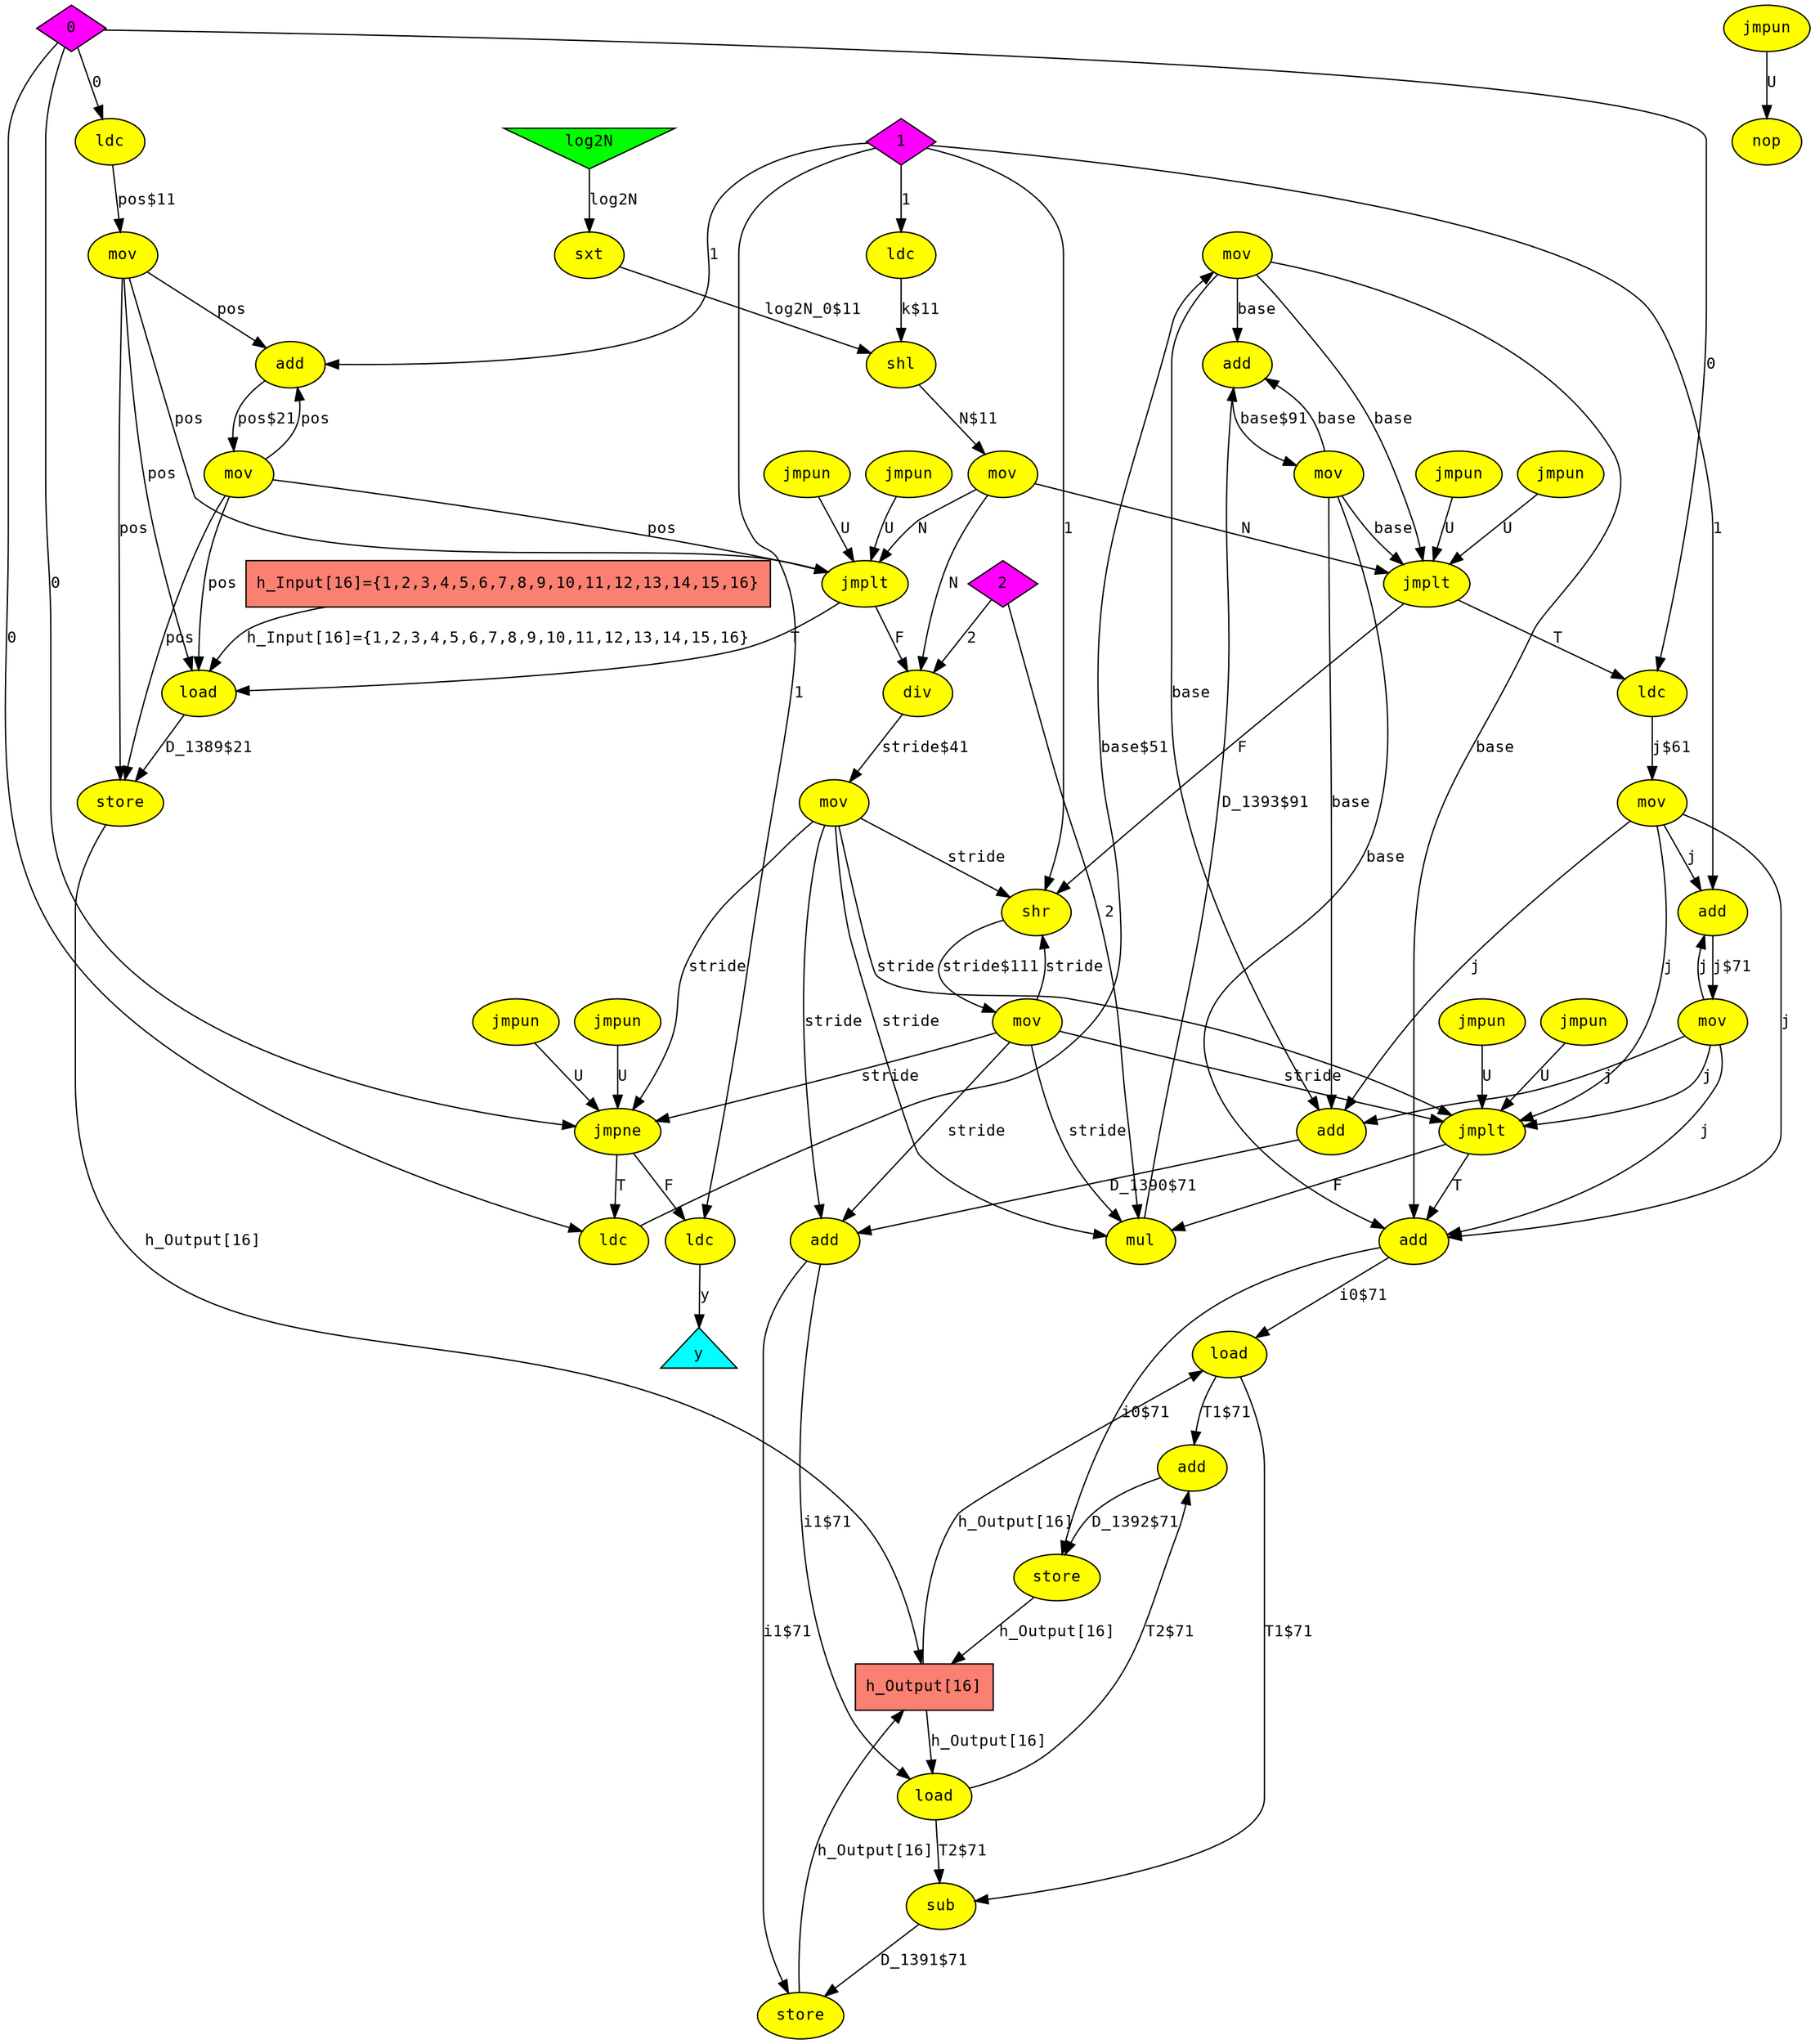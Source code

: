 digraph c2vwalsh
{
  graph [rankdir="TB", nodesep = "0.175"];
  node [fontname="Courier", fontsize="12", style="filled"];
  edge [fontname="Courier", fontsize="12"];

  add_22  [label="add", ntype="operation", argix="-1", dataspec="na", bb="7", shape="ellipse", fillcolor="yellow"];
  add_23  [label="add", ntype="operation", argix="-1", dataspec="na", bb="7", shape="ellipse", fillcolor="yellow"];
  add_24  [label="add", ntype="operation", argix="-1", dataspec="na", bb="7", shape="ellipse", fillcolor="yellow"];
  add_29  [label="add", ntype="operation", argix="-1", dataspec="na", bb="7", shape="ellipse", fillcolor="yellow"];
  add_31  [label="add", ntype="operation", argix="-1", dataspec="na", bb="7", shape="ellipse", fillcolor="yellow"];
  add_36  [label="add", ntype="operation", argix="-1", dataspec="na", bb="9", shape="ellipse", fillcolor="yellow"];
  add_9  [label="add", ntype="operation", argix="-1", dataspec="na", bb="2", shape="ellipse", fillcolor="yellow"];
  cnst0  [label="0", ntype="constant", argix="-1", dataspec="u32", bb="-1", shape="diamond", fillcolor="magenta"];
  cnst1  [label="1", ntype="constant", argix="-1", dataspec="u32", bb="-1", shape="diamond", fillcolor="magenta"];
  cnst2  [label="2", ntype="constant", argix="-1", dataspec="u32", bb="-1", shape="diamond", fillcolor="magenta"];
  div_13  [label="div", ntype="operation", argix="-1", dataspec="na", bb="4", shape="ellipse", fillcolor="yellow"];
  h_Input  [label="h_Input[16]={1,2,3,4,5,6,7,8,9,10,11,12,13,14,15,16}", ntype="hwelem", argix="-1", dataspec="u32", bb="-1", shape="box", fillcolor="salmon"];
  h_Output  [label="h_Output[16]", ntype="hwelem", argix="-1", dataspec="u32", bb="-1", shape="box", fillcolor="salmon"];
  jmplt_12  [label="jmplt", ntype="operation", argix="-1", dataspec="na", bb="3", shape="ellipse", fillcolor="yellow"];
  jmplt_34  [label="jmplt", ntype="operation", argix="-1", dataspec="na", bb="8", shape="ellipse", fillcolor="yellow"];
  jmplt_39  [label="jmplt", ntype="operation", argix="-1", dataspec="na", bb="10", shape="ellipse", fillcolor="yellow"];
  jmpne_43  [label="jmpne", ntype="operation", argix="-1", dataspec="na", bb="12", shape="ellipse", fillcolor="yellow"];
  jmpun_11  [label="jmpun", ntype="operation", argix="-1", dataspec="na", bb="2", shape="ellipse", fillcolor="yellow"];
  jmpun_15  [label="jmpun", ntype="operation", argix="-1", dataspec="na", bb="4", shape="ellipse", fillcolor="yellow"];
  jmpun_18  [label="jmpun", ntype="operation", argix="-1", dataspec="na", bb="5", shape="ellipse", fillcolor="yellow"];
  jmpun_21  [label="jmpun", ntype="operation", argix="-1", dataspec="na", bb="6", shape="ellipse", fillcolor="yellow"];
  jmpun_33  [label="jmpun", ntype="operation", argix="-1", dataspec="na", bb="7", shape="ellipse", fillcolor="yellow"];
  jmpun_38  [label="jmpun", ntype="operation", argix="-1", dataspec="na", bb="9", shape="ellipse", fillcolor="yellow"];
  jmpun_42  [label="jmpun", ntype="operation", argix="-1", dataspec="na", bb="11", shape="ellipse", fillcolor="yellow"];
  jmpun_45  [label="jmpun", ntype="operation", argix="-1", dataspec="na", bb="13", shape="ellipse", fillcolor="yellow"];
  jmpun_6  [label="jmpun", ntype="operation", argix="-1", dataspec="na", bb="1", shape="ellipse", fillcolor="yellow"];
  ldc_0  [label="ldc", ntype="operation", argix="-1", dataspec="na", bb="1", shape="ellipse", fillcolor="yellow"];
  ldc_16  [label="ldc", ntype="operation", argix="-1", dataspec="na", bb="5", shape="ellipse", fillcolor="yellow"];
  ldc_19  [label="ldc", ntype="operation", argix="-1", dataspec="na", bb="6", shape="ellipse", fillcolor="yellow"];
  ldc_3  [label="ldc", ntype="operation", argix="-1", dataspec="na", bb="1", shape="ellipse", fillcolor="yellow"];
  ldc_44  [label="ldc", ntype="operation", argix="-1", dataspec="na", bb="13", shape="ellipse", fillcolor="yellow"];
  load_25  [label="load", ntype="operation", argix="-1", dataspec="na", bb="7", shape="ellipse", fillcolor="yellow"];
  load_26  [label="load", ntype="operation", argix="-1", dataspec="na", bb="7", shape="ellipse", fillcolor="yellow"];
  load_7  [label="load", ntype="operation", argix="-1", dataspec="na", bb="2", shape="ellipse", fillcolor="yellow"];
  log2N  [label="log2N", ntype="invar", argix="0", dataspec="u32", bb="-1", shape="invtriangle", fillcolor="green"];
  mov_10  [label="mov", ntype="operation", argix="-1", dataspec="na", bb="2", shape="ellipse", fillcolor="yellow"];
  mov_14  [label="mov", ntype="operation", argix="-1", dataspec="na", bb="4", shape="ellipse", fillcolor="yellow"];
  mov_17  [label="mov", ntype="operation", argix="-1", dataspec="na", bb="5", shape="ellipse", fillcolor="yellow"];
  mov_20  [label="mov", ntype="operation", argix="-1", dataspec="na", bb="6", shape="ellipse", fillcolor="yellow"];
  mov_32  [label="mov", ntype="operation", argix="-1", dataspec="na", bb="7", shape="ellipse", fillcolor="yellow"];
  mov_37  [label="mov", ntype="operation", argix="-1", dataspec="na", bb="9", shape="ellipse", fillcolor="yellow"];
  mov_4  [label="mov", ntype="operation", argix="-1", dataspec="na", bb="1", shape="ellipse", fillcolor="yellow"];
  mov_41  [label="mov", ntype="operation", argix="-1", dataspec="na", bb="11", shape="ellipse", fillcolor="yellow"];
  mov_5  [label="mov", ntype="operation", argix="-1", dataspec="na", bb="1", shape="ellipse", fillcolor="yellow"];
  mul_35  [label="mul", ntype="operation", argix="-1", dataspec="na", bb="9", shape="ellipse", fillcolor="yellow"];
  nop_46  [label="nop", ntype="operation", argix="-1", dataspec="na", bb="14", shape="ellipse", fillcolor="yellow"];
  shl_2  [label="shl", ntype="operation", argix="-1", dataspec="na", bb="1", shape="ellipse", fillcolor="yellow"];
  shr_40  [label="shr", ntype="operation", argix="-1", dataspec="na", bb="11", shape="ellipse", fillcolor="yellow"];
  store_28  [label="store", ntype="operation", argix="-1", dataspec="na", bb="7", shape="ellipse", fillcolor="yellow"];
  store_30  [label="store", ntype="operation", argix="-1", dataspec="na", bb="7", shape="ellipse", fillcolor="yellow"];
  store_8  [label="store", ntype="operation", argix="-1", dataspec="na", bb="2", shape="ellipse", fillcolor="yellow"];
  sub_27  [label="sub", ntype="operation", argix="-1", dataspec="na", bb="7", shape="ellipse", fillcolor="yellow"];
  sxt_1  [label="sxt", ntype="operation", argix="-1", dataspec="na", bb="1", shape="ellipse", fillcolor="yellow"];
  y  [label="y", ntype="outvar", argix="0", dataspec="u32", bb="-1", shape="triangle", fillcolor="cyan"];

  add_22 -> load_25  [label="i0$71", etype="D", vtype="localvar", order="2", argix="-1", dataspec="u32"];
  add_22 -> store_30  [label="i0$71", etype="D", vtype="localvar", order="2", argix="-1", dataspec="u32"];
  add_23 -> add_24  [label="D_1390$71", etype="D", vtype="localvar", order="1", argix="-1", dataspec="u32"];
  add_24 -> load_26  [label="i1$71", etype="D", vtype="localvar", order="2", argix="-1", dataspec="u32"];
  add_24 -> store_28  [label="i1$71", etype="D", vtype="localvar", order="2", argix="-1", dataspec="u32"];
  add_29 -> store_30  [label="D_1392$71", etype="D", vtype="localvar", order="1", argix="-1", dataspec="u32"];
  add_31 -> mov_32  [label="j$71", etype="D", vtype="localvar", order="1", argix="-1", dataspec="u32"];
  add_36 -> mov_37  [label="base$91", etype="D", vtype="localvar", order="1", argix="-1", dataspec="u32"];
  add_9 -> mov_10  [label="pos$21", etype="D", vtype="localvar", order="1", argix="-1", dataspec="u32"];
  cnst0 -> jmpne_43  [label="0", etype="D", vtype="globalvar", order="2", argix="-1", dataspec="u32"];
  cnst0 -> ldc_16  [label="0", etype="D", vtype="globalvar", order="1", argix="-1", dataspec="u32"];
  cnst0 -> ldc_19  [label="0", etype="D", vtype="globalvar", order="1", argix="-1", dataspec="u32"];
  cnst0 -> ldc_3  [label="0", etype="D", vtype="globalvar", order="1", argix="-1", dataspec="u32"];
  cnst1 -> add_31  [label="1", etype="D", vtype="globalvar", order="2", argix="-1", dataspec="u32"];
  cnst1 -> add_9  [label="1", etype="D", vtype="globalvar", order="2", argix="-1", dataspec="u32"];
  cnst1 -> ldc_0  [label="1", etype="D", vtype="globalvar", order="1", argix="-1", dataspec="u32"];
  cnst1 -> ldc_44  [label="1", etype="D", vtype="globalvar", order="1", argix="-1", dataspec="u32"];
  cnst1 -> shr_40  [label="1", etype="D", vtype="globalvar", order="2", argix="-1", dataspec="u32"];
  cnst2 -> div_13  [label="2", etype="D", vtype="globalvar", order="2", argix="-1", dataspec="u32"];
  cnst2 -> mul_35  [label="2", etype="D", vtype="globalvar", order="2", argix="-1", dataspec="u32"];
  div_13 -> mov_14  [label="stride$41", etype="D", vtype="localvar", order="1", argix="-1", dataspec="u32"];
  h_Input -> load_7  [label="h_Input[16]={1,2,3,4,5,6,7,8,9,10,11,12,13,14,15,16}", etype="D", vtype="globalvar", order="1", argix="-1", dataspec="u32"];
  h_Output -> load_25  [label="h_Output[16]", etype="D", vtype="globalvar", order="1", argix="-1", dataspec="u32"];
  h_Output -> load_26  [label="h_Output[16]", etype="D", vtype="globalvar", order="1", argix="-1", dataspec="u32"];
  jmplt_12 -> div_13  [label="F", etype="F", order="2", argix="-1", dataspec="u1"];
  jmplt_12 -> load_7  [label="T", etype="T", order="1", argix="-1", dataspec="u1"];
  jmplt_34 -> add_22  [label="T", etype="T", order="1", argix="-1", dataspec="u1"];
  jmplt_34 -> mul_35  [label="F", etype="F", order="2", argix="-1", dataspec="u1"];
  jmplt_39 -> ldc_19  [label="T", etype="T", order="1", argix="-1", dataspec="u1"];
  jmplt_39 -> shr_40  [label="F", etype="F", order="2", argix="-1", dataspec="u1"];
  jmpne_43 -> ldc_16  [label="T", etype="T", order="1", argix="-1", dataspec="u1"];
  jmpne_43 -> ldc_44  [label="F", etype="F", order="2", argix="-1", dataspec="u1"];
  jmpun_11 -> jmplt_12  [label="U", etype="U", order="1", argix="-1", dataspec="u1"];
  jmpun_15 -> jmpne_43  [label="U", etype="U", order="1", argix="-1", dataspec="u1"];
  jmpun_18 -> jmplt_39  [label="U", etype="U", order="1", argix="-1", dataspec="u1"];
  jmpun_21 -> jmplt_34  [label="U", etype="U", order="1", argix="-1", dataspec="u1"];
  jmpun_33 -> jmplt_34  [label="U", etype="U", order="1", argix="-1", dataspec="u1"];
  jmpun_38 -> jmplt_39  [label="U", etype="U", order="1", argix="-1", dataspec="u1"];
  jmpun_42 -> jmpne_43  [label="U", etype="U", order="1", argix="-1", dataspec="u1"];
  jmpun_45 -> nop_46  [label="U", etype="U", order="1", argix="-1", dataspec="u1"];
  jmpun_6 -> jmplt_12  [label="U", etype="U", order="1", argix="-1", dataspec="u1"];
  ldc_0 -> shl_2  [label="k$11", etype="D", vtype="localvar", order="1", argix="-1", dataspec="u32"];
  ldc_16 -> mov_17  [label="base$51", etype="D", vtype="localvar", order="1", argix="-1", dataspec="u32"];
  ldc_19 -> mov_20  [label="j$61", etype="D", vtype="localvar", order="1", argix="-1", dataspec="u32"];
  ldc_3 -> mov_4  [label="pos$11", etype="D", vtype="localvar", order="1", argix="-1", dataspec="u32"];
  ldc_44 -> y  [label="y", etype="D", vtype="outarg", order="1", argix="-1", dataspec="u32"];
  load_25 -> add_29  [label="T1$71", etype="D", vtype="localvar", order="1", argix="-1", dataspec="u32"];
  load_25 -> sub_27  [label="T1$71", etype="D", vtype="localvar", order="1", argix="-1", dataspec="u32"];
  load_26 -> add_29  [label="T2$71", etype="D", vtype="localvar", order="2", argix="-1", dataspec="u32"];
  load_26 -> sub_27  [label="T2$71", etype="D", vtype="localvar", order="2", argix="-1", dataspec="u32"];
  load_7 -> store_8  [label="D_1389$21", etype="D", vtype="localvar", order="1", argix="-1", dataspec="u32"];
  log2N -> sxt_1  [label="log2N", etype="D", vtype="inarg", order="1", argix="-1", dataspec="u32"];
  mov_10 -> add_9  [label="pos", etype="D", vtype="localvar", order="1", argix="-1", dataspec="u32"];
  mov_10 -> jmplt_12  [label="pos", etype="D", vtype="localvar", order="1", argix="-1", dataspec="u32"];
  mov_10 -> load_7  [label="pos", etype="D", vtype="localvar", order="2", argix="-1", dataspec="u32"];
  mov_10 -> store_8  [label="pos", etype="D", vtype="localvar", order="2", argix="-1", dataspec="u32"];
  mov_14 -> add_24  [label="stride", etype="D", vtype="localvar", order="2", argix="-1", dataspec="u32"];
  mov_14 -> jmplt_34  [label="stride", etype="D", vtype="localvar", order="2", argix="-1", dataspec="u32"];
  mov_14 -> jmpne_43  [label="stride", etype="D", vtype="localvar", order="1", argix="-1", dataspec="u32"];
  mov_14 -> mul_35  [label="stride", etype="D", vtype="localvar", order="1", argix="-1", dataspec="u32"];
  mov_14 -> shr_40  [label="stride", etype="D", vtype="localvar", order="1", argix="-1", dataspec="u32"];
  mov_17 -> add_22  [label="base", etype="D", vtype="localvar", order="1", argix="-1", dataspec="u32"];
  mov_17 -> add_23  [label="base", etype="D", vtype="localvar", order="1", argix="-1", dataspec="u32"];
  mov_17 -> add_36  [label="base", etype="D", vtype="localvar", order="2", argix="-1", dataspec="u32"];
  mov_17 -> jmplt_39  [label="base", etype="D", vtype="localvar", order="1", argix="-1", dataspec="u32"];
  mov_20 -> add_22  [label="j", etype="D", vtype="localvar", order="2", argix="-1", dataspec="u32"];
  mov_20 -> add_23  [label="j", etype="D", vtype="localvar", order="2", argix="-1", dataspec="u32"];
  mov_20 -> add_31  [label="j", etype="D", vtype="localvar", order="1", argix="-1", dataspec="u32"];
  mov_20 -> jmplt_34  [label="j", etype="D", vtype="localvar", order="1", argix="-1", dataspec="u32"];
  mov_32 -> add_22  [label="j", etype="D", vtype="localvar", order="2", argix="-1", dataspec="u32"];
  mov_32 -> add_23  [label="j", etype="D", vtype="localvar", order="2", argix="-1", dataspec="u32"];
  mov_32 -> add_31  [label="j", etype="D", vtype="localvar", order="1", argix="-1", dataspec="u32"];
  mov_32 -> jmplt_34  [label="j", etype="D", vtype="localvar", order="1", argix="-1", dataspec="u32"];
  mov_37 -> add_22  [label="base", etype="D", vtype="localvar", order="1", argix="-1", dataspec="u32"];
  mov_37 -> add_23  [label="base", etype="D", vtype="localvar", order="1", argix="-1", dataspec="u32"];
  mov_37 -> add_36  [label="base", etype="D", vtype="localvar", order="2", argix="-1", dataspec="u32"];
  mov_37 -> jmplt_39  [label="base", etype="D", vtype="localvar", order="1", argix="-1", dataspec="u32"];
  mov_41 -> add_24  [label="stride", etype="D", vtype="localvar", order="2", argix="-1", dataspec="u32"];
  mov_41 -> jmplt_34  [label="stride", etype="D", vtype="localvar", order="2", argix="-1", dataspec="u32"];
  mov_41 -> jmpne_43  [label="stride", etype="D", vtype="localvar", order="1", argix="-1", dataspec="u32"];
  mov_41 -> mul_35  [label="stride", etype="D", vtype="localvar", order="1", argix="-1", dataspec="u32"];
  mov_41 -> shr_40  [label="stride", etype="D", vtype="localvar", order="1", argix="-1", dataspec="u32"];
  mov_4 -> add_9  [label="pos", etype="D", vtype="localvar", order="1", argix="-1", dataspec="u32"];
  mov_4 -> jmplt_12  [label="pos", etype="D", vtype="localvar", order="1", argix="-1", dataspec="u32"];
  mov_4 -> load_7  [label="pos", etype="D", vtype="localvar", order="2", argix="-1", dataspec="u32"];
  mov_4 -> store_8  [label="pos", etype="D", vtype="localvar", order="2", argix="-1", dataspec="u32"];
  mov_5 -> div_13  [label="N", etype="D", vtype="localvar", order="1", argix="-1", dataspec="u32"];
  mov_5 -> jmplt_12  [label="N", etype="D", vtype="localvar", order="2", argix="-1", dataspec="u32"];
  mov_5 -> jmplt_39  [label="N", etype="D", vtype="localvar", order="2", argix="-1", dataspec="u32"];
  mul_35 -> add_36  [label="D_1393$91", etype="D", vtype="localvar", order="1", argix="-1", dataspec="u32"];
  shl_2 -> mov_5  [label="N$11", etype="D", vtype="localvar", order="1", argix="-1", dataspec="u32"];
  shr_40 -> mov_41  [label="stride$111", etype="D", vtype="localvar", order="1", argix="-1", dataspec="u32"];
  store_28 -> h_Output  [label="h_Output[16]", etype="D", vtype="globalvar", order="1", argix="-1", dataspec="u32"];
  store_30 -> h_Output  [label="h_Output[16]", etype="D", vtype="globalvar", order="1", argix="-1", dataspec="u32"];
  store_8 -> h_Output  [label="h_Output[16]", etype="D", vtype="globalvar", order="1", argix="-1", dataspec="u32"];
  sub_27 -> store_28  [label="D_1391$71", etype="D", vtype="localvar", order="1", argix="-1", dataspec="u32"];
  sxt_1 -> shl_2  [label="log2N_0$11", etype="D", vtype="localvar", order="2", argix="-1", dataspec="s32"];

}
